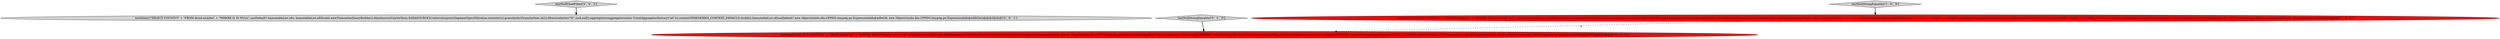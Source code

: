 digraph {
5 [style = filled, label = "testNullFloatFilter['0', '0', '1']", fillcolor = lightgray, shape = diamond image = "AAA0AAABBB3BBB"];
2 [style = filled, label = "testNullStringEquality['0', '1', '0']", fillcolor = lightgray, shape = diamond image = "AAA0AAABBB2BBB"];
0 [style = filled, label = "testNullStringEquality['1', '0', '0']", fillcolor = lightgray, shape = diamond image = "AAA0AAABBB1BBB"];
3 [style = filled, label = "testQuery(\"SELECT COUNT(*)\" + \"FROM druid.foo\" + \"WHERE NULLIF(dim2, 'a') = null\",ImmutableList.of(Druids.newScanQueryBuilder().dataSource(InlineDataSource.fromIterable(ImmutableList.of(new Object((((edu.fdu.CPPDG.tinypdg.pe.ExpressionInfo@ad83d1),RowSignature.builder().add(\"EXPR$0\",ValueType.LONG).build())).intervals(querySegmentSpec(Filtration.eternity())).columns(\"EXPR$0\").resultFormat(ResultFormat.RESULT_FORMAT_COMPACTED_LIST).legacy(false).build()),ImmutableList.of(new Object((((edu.fdu.CPPDG.tinypdg.pe.ExpressionInfo@ad83f2))@@@3@@@['0', '1', '0']", fillcolor = red, shape = ellipse image = "AAA1AAABBB2BBB"];
4 [style = filled, label = "testQuery(\"SELECT COUNT(*)\" + \"FROM druid.numfoo\" + \"WHERE f1 IS NULL\",useDefault? ImmutableList.of(): ImmutableList.of(Druids.newTimeseriesQueryBuilder().dataSource(CalciteTests.DATASOURCE3).intervals(querySegmentSpec(Filtration.eternity())).granularity(Granularities.ALL).filters(selector(\"f1\",null,null)).aggregators(aggregators(new CountAggregatorFactory(\"a0\"))).context(TIMESERIES_CONTEXT_DEFAULT).build()),ImmutableList.of(useDefault? new Object((((edu.fdu.CPPDG.tinypdg.pe.ExpressionInfo@ad8436: new Object((((edu.fdu.CPPDG.tinypdg.pe.ExpressionInfo@ad843a))@@@3@@@['0', '0', '1']", fillcolor = lightgray, shape = ellipse image = "AAA0AAABBB3BBB"];
1 [style = filled, label = "testQuery(\"SELECT COUNT(*)\" + \"FROM druid.foo\" + \"WHERE NULLIF(dim2, 'a') = null\",ImmutableList.of(Druids.newTimeseriesQueryBuilder().dataSource(CalciteTests.DATASOURCE1).intervals(querySegmentSpec(Filtration.eternity())).granularity(Granularities.ALL).filters(expressionFilter(\"case_searched((\"dim2\" == 'a'),\" + (NullHandling.replaceWithDefault()? \"1\": \"0\") + \",(\"dim2\" == null))\")).aggregators(aggregators(new CountAggregatorFactory(\"a0\"))).context(TIMESERIES_CONTEXT_DEFAULT).build()),NullHandling.replaceWithDefault()? ImmutableList.of(new Object((((edu.fdu.CPPDG.tinypdg.pe.ExpressionInfo@ad83ab): ImmutableList.of())@@@3@@@['1', '0', '0']", fillcolor = red, shape = ellipse image = "AAA1AAABBB1BBB"];
5->4 [style = bold, label=""];
2->3 [style = bold, label=""];
1->3 [style = dashed, label="0"];
0->1 [style = bold, label=""];
}

